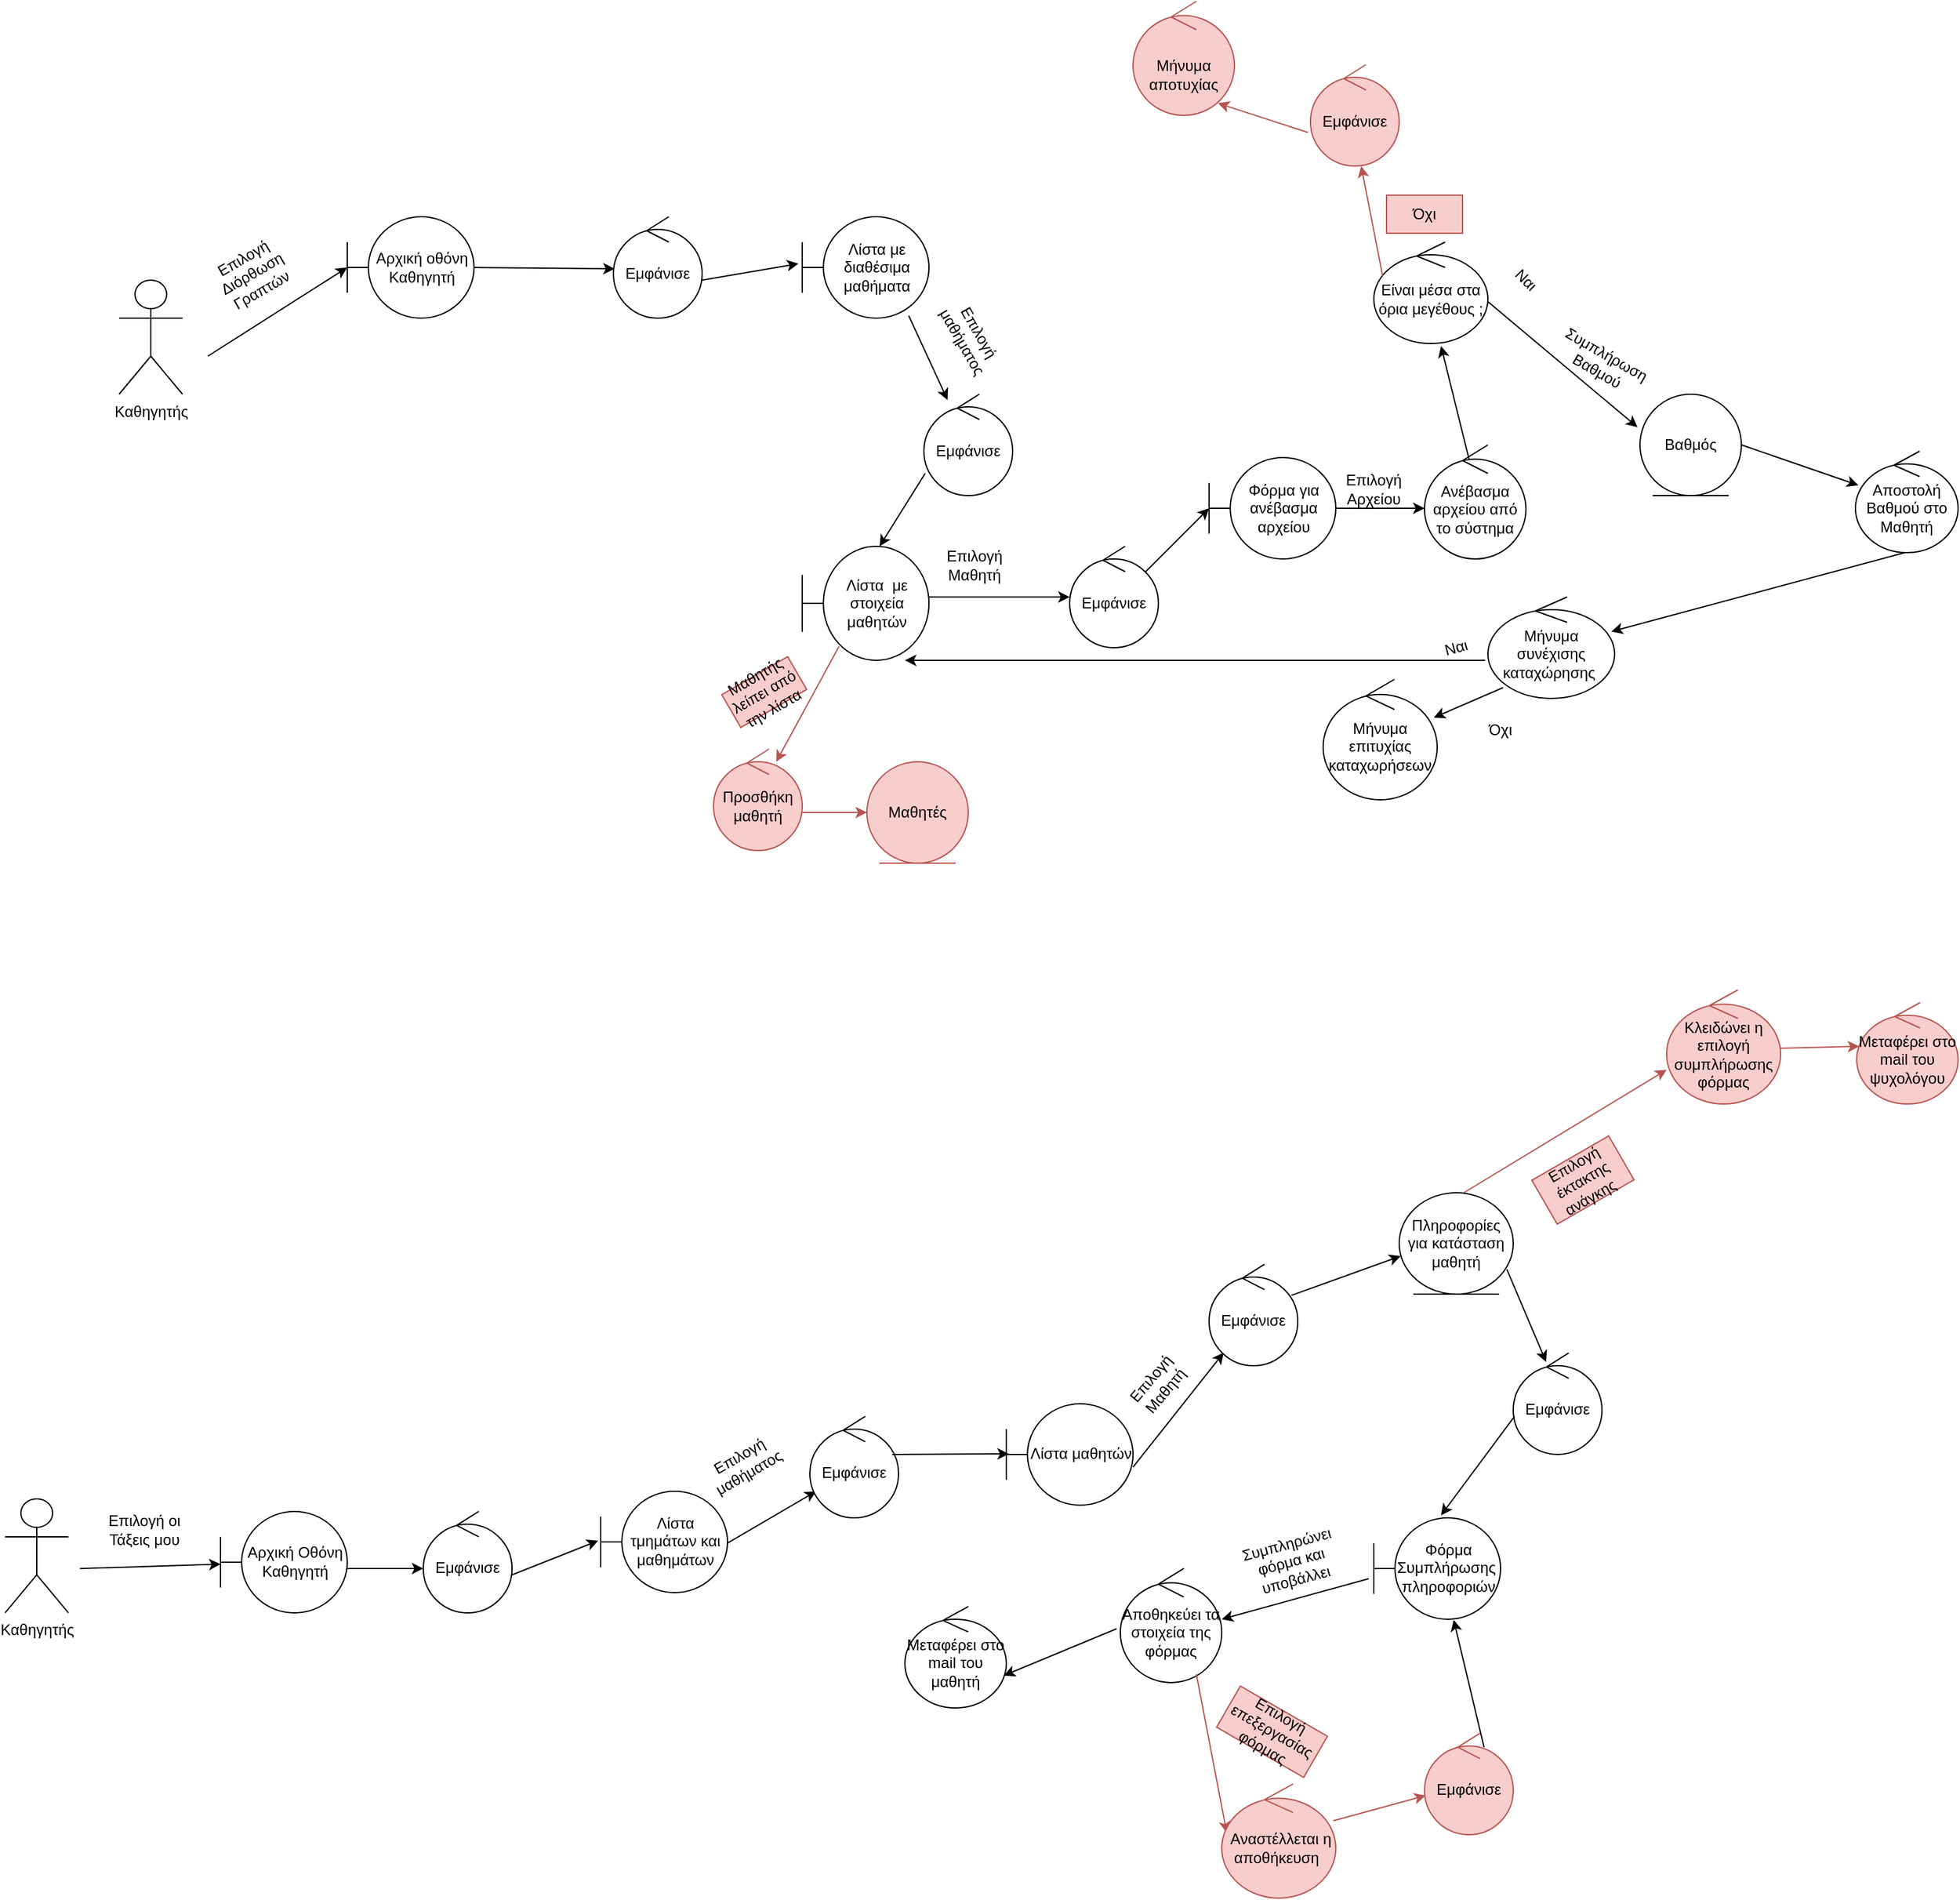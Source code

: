 <mxfile version="21.2.1" type="device">
  <diagram name="Page-1" id="e7e014a7-5840-1c2e-5031-d8a46d1fe8dd">
    <mxGraphModel dx="1306" dy="835" grid="1" gridSize="10" guides="1" tooltips="1" connect="1" arrows="1" fold="1" page="1" pageScale="1" pageWidth="1169" pageHeight="826" background="none" math="0" shadow="0">
      <root>
        <mxCell id="0" />
        <mxCell id="1" parent="0" />
        <mxCell id="00X_18AbCcwF3p0fOqIr-50" value="Καθηγητής" style="shape=umlActor;verticalLabelPosition=bottom;verticalAlign=top;html=1;" vertex="1" parent="1">
          <mxGeometry x="530" y="480" width="50" height="90" as="geometry" />
        </mxCell>
        <mxCell id="00X_18AbCcwF3p0fOqIr-51" value="" style="endArrow=classic;html=1;rounded=0;" edge="1" parent="1">
          <mxGeometry width="50" height="50" relative="1" as="geometry">
            <mxPoint x="600" y="540" as="sourcePoint" />
            <mxPoint x="710" y="470" as="targetPoint" />
          </mxGeometry>
        </mxCell>
        <mxCell id="00X_18AbCcwF3p0fOqIr-53" value="Επιλογή&lt;br&gt;Διόρθωση Γραπτών" style="text;html=1;strokeColor=none;fillColor=none;align=center;verticalAlign=middle;whiteSpace=wrap;rounded=0;rotation=-30;" vertex="1" parent="1">
          <mxGeometry x="600" y="455" width="70" height="40" as="geometry" />
        </mxCell>
        <mxCell id="00X_18AbCcwF3p0fOqIr-60" value="Αρχική οθόνη Καθηγητή" style="shape=umlBoundary;whiteSpace=wrap;html=1;" vertex="1" parent="1">
          <mxGeometry x="710" y="430" width="100" height="80" as="geometry" />
        </mxCell>
        <mxCell id="00X_18AbCcwF3p0fOqIr-62" value="Εμφάνισε" style="ellipse;shape=umlControl;whiteSpace=wrap;html=1;" vertex="1" parent="1">
          <mxGeometry x="920" y="430" width="70" height="80" as="geometry" />
        </mxCell>
        <mxCell id="00X_18AbCcwF3p0fOqIr-63" value="" style="endArrow=classic;html=1;rounded=0;entryX=0.014;entryY=0.513;entryDx=0;entryDy=0;entryPerimeter=0;" edge="1" parent="1" target="00X_18AbCcwF3p0fOqIr-62">
          <mxGeometry width="50" height="50" relative="1" as="geometry">
            <mxPoint x="810" y="470" as="sourcePoint" />
            <mxPoint x="860" y="420" as="targetPoint" />
          </mxGeometry>
        </mxCell>
        <mxCell id="00X_18AbCcwF3p0fOqIr-64" value="Λίστα με διαθέσιμα μαθήματα" style="shape=umlBoundary;whiteSpace=wrap;html=1;" vertex="1" parent="1">
          <mxGeometry x="1069" y="430" width="100" height="80" as="geometry" />
        </mxCell>
        <mxCell id="00X_18AbCcwF3p0fOqIr-65" value="" style="endArrow=classic;html=1;rounded=0;entryX=-0.03;entryY=0.463;entryDx=0;entryDy=0;entryPerimeter=0;" edge="1" parent="1" target="00X_18AbCcwF3p0fOqIr-64">
          <mxGeometry width="50" height="50" relative="1" as="geometry">
            <mxPoint x="990" y="480" as="sourcePoint" />
            <mxPoint x="1040" y="430" as="targetPoint" />
          </mxGeometry>
        </mxCell>
        <mxCell id="00X_18AbCcwF3p0fOqIr-70" value="" style="endArrow=classic;html=1;rounded=0;exitX=0.84;exitY=0.975;exitDx=0;exitDy=0;exitPerimeter=0;" edge="1" parent="1" source="00X_18AbCcwF3p0fOqIr-64" target="00X_18AbCcwF3p0fOqIr-72">
          <mxGeometry width="50" height="50" relative="1" as="geometry">
            <mxPoint x="1180" y="460" as="sourcePoint" />
            <mxPoint x="1229" y="540" as="targetPoint" />
          </mxGeometry>
        </mxCell>
        <mxCell id="00X_18AbCcwF3p0fOqIr-71" value="Επιλογή μαθήματος" style="text;html=1;strokeColor=none;fillColor=none;align=center;verticalAlign=middle;whiteSpace=wrap;rounded=0;rotation=60;" vertex="1" parent="1">
          <mxGeometry x="1169" y="502.5" width="66" height="45" as="geometry" />
        </mxCell>
        <mxCell id="00X_18AbCcwF3p0fOqIr-72" value="Εμφάνισε" style="ellipse;shape=umlControl;whiteSpace=wrap;html=1;" vertex="1" parent="1">
          <mxGeometry x="1165" y="570" width="70" height="80" as="geometry" />
        </mxCell>
        <mxCell id="00X_18AbCcwF3p0fOqIr-73" value="" style="endArrow=classic;html=1;rounded=0;exitX=0.014;exitY=0.781;exitDx=0;exitDy=0;exitPerimeter=0;" edge="1" parent="1" source="00X_18AbCcwF3p0fOqIr-72">
          <mxGeometry width="50" height="50" relative="1" as="geometry">
            <mxPoint x="1080" y="740" as="sourcePoint" />
            <mxPoint x="1130" y="690" as="targetPoint" />
          </mxGeometry>
        </mxCell>
        <mxCell id="00X_18AbCcwF3p0fOqIr-88" style="edgeStyle=orthogonalEdgeStyle;rounded=0;orthogonalLoop=1;jettySize=auto;html=1;" edge="1" parent="1">
          <mxGeometry relative="1" as="geometry">
            <mxPoint x="1280" y="730" as="targetPoint" />
            <mxPoint x="1165" y="730" as="sourcePoint" />
          </mxGeometry>
        </mxCell>
        <mxCell id="00X_18AbCcwF3p0fOqIr-89" value="Επιλογή Μαθητή" style="text;html=1;strokeColor=none;fillColor=none;align=center;verticalAlign=middle;whiteSpace=wrap;rounded=0;" vertex="1" parent="1">
          <mxGeometry x="1175" y="690" width="60" height="30" as="geometry" />
        </mxCell>
        <mxCell id="00X_18AbCcwF3p0fOqIr-90" value="Λίστα&amp;nbsp; με στοιχεία μαθητών" style="shape=umlBoundary;whiteSpace=wrap;html=1;" vertex="1" parent="1">
          <mxGeometry x="1069" y="690" width="100" height="90" as="geometry" />
        </mxCell>
        <mxCell id="00X_18AbCcwF3p0fOqIr-91" value="Εμφάνισε" style="ellipse;shape=umlControl;whiteSpace=wrap;html=1;" vertex="1" parent="1">
          <mxGeometry x="1280" y="690" width="70" height="80" as="geometry" />
        </mxCell>
        <mxCell id="00X_18AbCcwF3p0fOqIr-92" value="" style="endArrow=classic;html=1;rounded=0;" edge="1" parent="1">
          <mxGeometry width="50" height="50" relative="1" as="geometry">
            <mxPoint x="1340" y="710" as="sourcePoint" />
            <mxPoint x="1390" y="660" as="targetPoint" />
          </mxGeometry>
        </mxCell>
        <mxCell id="00X_18AbCcwF3p0fOqIr-93" value="Φόρμα για ανέβασμα αρχείου" style="shape=umlBoundary;whiteSpace=wrap;html=1;" vertex="1" parent="1">
          <mxGeometry x="1390" y="620" width="100" height="80" as="geometry" />
        </mxCell>
        <mxCell id="00X_18AbCcwF3p0fOqIr-95" value="" style="endArrow=classic;html=1;rounded=0;" edge="1" parent="1">
          <mxGeometry width="50" height="50" relative="1" as="geometry">
            <mxPoint x="1490" y="660" as="sourcePoint" />
            <mxPoint x="1560" y="660" as="targetPoint" />
          </mxGeometry>
        </mxCell>
        <mxCell id="00X_18AbCcwF3p0fOqIr-96" value="Επιλογή Αρχείου" style="text;html=1;strokeColor=none;fillColor=none;align=center;verticalAlign=middle;whiteSpace=wrap;rounded=0;" vertex="1" parent="1">
          <mxGeometry x="1490" y="630" width="60" height="30" as="geometry" />
        </mxCell>
        <mxCell id="00X_18AbCcwF3p0fOqIr-97" value="Ανέβασμα αρχείου από το σύστημα" style="ellipse;shape=umlControl;whiteSpace=wrap;html=1;" vertex="1" parent="1">
          <mxGeometry x="1560" y="610" width="80" height="90" as="geometry" />
        </mxCell>
        <mxCell id="00X_18AbCcwF3p0fOqIr-100" value="Συμπλήρωση Βαθμού" style="text;html=1;strokeColor=none;fillColor=none;align=center;verticalAlign=middle;whiteSpace=wrap;rounded=0;rotation=30;" vertex="1" parent="1">
          <mxGeometry x="1670" y="530" width="60" height="30" as="geometry" />
        </mxCell>
        <mxCell id="00X_18AbCcwF3p0fOqIr-101" value="Αποστολή Βαθμού στο Μαθητή" style="ellipse;shape=umlControl;whiteSpace=wrap;html=1;" vertex="1" parent="1">
          <mxGeometry x="1900" y="615" width="81" height="80" as="geometry" />
        </mxCell>
        <mxCell id="00X_18AbCcwF3p0fOqIr-102" value="" style="endArrow=classic;html=1;rounded=0;exitX=0.481;exitY=1;exitDx=0;exitDy=0;exitPerimeter=0;" edge="1" parent="1" source="00X_18AbCcwF3p0fOqIr-101" target="00X_18AbCcwF3p0fOqIr-103">
          <mxGeometry width="50" height="50" relative="1" as="geometry">
            <mxPoint x="1740" y="800" as="sourcePoint" />
            <mxPoint x="1650" y="770" as="targetPoint" />
          </mxGeometry>
        </mxCell>
        <mxCell id="00X_18AbCcwF3p0fOqIr-103" value="Μήνυμα συνέχισης καταχώρησης&amp;nbsp;" style="ellipse;shape=umlControl;whiteSpace=wrap;html=1;" vertex="1" parent="1">
          <mxGeometry x="1610" y="730" width="100" height="80" as="geometry" />
        </mxCell>
        <mxCell id="00X_18AbCcwF3p0fOqIr-104" value="" style="endArrow=classic;html=1;rounded=0;exitX=-0.022;exitY=0.625;exitDx=0;exitDy=0;exitPerimeter=0;entryX=0.81;entryY=1;entryDx=0;entryDy=0;entryPerimeter=0;" edge="1" parent="1" source="00X_18AbCcwF3p0fOqIr-103" target="00X_18AbCcwF3p0fOqIr-90">
          <mxGeometry width="50" height="50" relative="1" as="geometry">
            <mxPoint x="1450" y="890" as="sourcePoint" />
            <mxPoint x="1320" y="860" as="targetPoint" />
            <Array as="points" />
          </mxGeometry>
        </mxCell>
        <mxCell id="00X_18AbCcwF3p0fOqIr-105" value="Ναι&lt;br&gt;" style="text;html=1;strokeColor=none;fillColor=none;align=center;verticalAlign=middle;whiteSpace=wrap;rounded=0;rotation=-15;" vertex="1" parent="1">
          <mxGeometry x="1560" y="760" width="50" height="20" as="geometry" />
        </mxCell>
        <mxCell id="00X_18AbCcwF3p0fOqIr-106" value="Όχι" style="text;html=1;strokeColor=none;fillColor=none;align=center;verticalAlign=middle;whiteSpace=wrap;rounded=0;" vertex="1" parent="1">
          <mxGeometry x="1590" y="820" width="60" height="30" as="geometry" />
        </mxCell>
        <mxCell id="00X_18AbCcwF3p0fOqIr-110" value="" style="endArrow=classic;html=1;rounded=0;exitX=0.12;exitY=0.894;exitDx=0;exitDy=0;exitPerimeter=0;" edge="1" parent="1" source="00X_18AbCcwF3p0fOqIr-103">
          <mxGeometry width="50" height="50" relative="1" as="geometry">
            <mxPoint x="1140" y="830" as="sourcePoint" />
            <mxPoint x="1567.315" y="825.135" as="targetPoint" />
          </mxGeometry>
        </mxCell>
        <mxCell id="00X_18AbCcwF3p0fOqIr-115" value="" style="endArrow=classic;html=1;rounded=0;entryX=-0.025;entryY=0.325;entryDx=0;entryDy=0;entryPerimeter=0;exitX=1;exitY=0.588;exitDx=0;exitDy=0;exitPerimeter=0;" edge="1" parent="1" source="00X_18AbCcwF3p0fOqIr-120" target="00X_18AbCcwF3p0fOqIr-116">
          <mxGeometry width="50" height="50" relative="1" as="geometry">
            <mxPoint x="1610" y="620" as="sourcePoint" />
            <mxPoint x="1620" y="520" as="targetPoint" />
          </mxGeometry>
        </mxCell>
        <mxCell id="00X_18AbCcwF3p0fOqIr-116" value="Βαθμός" style="ellipse;shape=umlEntity;whiteSpace=wrap;html=1;" vertex="1" parent="1">
          <mxGeometry x="1730" y="570" width="80" height="80" as="geometry" />
        </mxCell>
        <mxCell id="00X_18AbCcwF3p0fOqIr-117" value="" style="endArrow=classic;html=1;rounded=0;exitX=1;exitY=0.5;exitDx=0;exitDy=0;" edge="1" parent="1" source="00X_18AbCcwF3p0fOqIr-116" target="00X_18AbCcwF3p0fOqIr-101">
          <mxGeometry width="50" height="50" relative="1" as="geometry">
            <mxPoint x="1660" y="490" as="sourcePoint" />
            <mxPoint x="1710" y="440" as="targetPoint" />
          </mxGeometry>
        </mxCell>
        <mxCell id="00X_18AbCcwF3p0fOqIr-119" value="Μήνυμα επιτυχίας καταχωρήσεων" style="ellipse;shape=umlControl;whiteSpace=wrap;html=1;" vertex="1" parent="1">
          <mxGeometry x="1480" y="795" width="90" height="95" as="geometry" />
        </mxCell>
        <mxCell id="00X_18AbCcwF3p0fOqIr-120" value="Είναι μέσα στα όρια μεγέθους ;" style="ellipse;shape=umlControl;whiteSpace=wrap;html=1;" vertex="1" parent="1">
          <mxGeometry x="1520" y="450" width="90" height="80" as="geometry" />
        </mxCell>
        <mxCell id="00X_18AbCcwF3p0fOqIr-121" value="" style="endArrow=classic;html=1;rounded=0;exitX=0.438;exitY=0.122;exitDx=0;exitDy=0;exitPerimeter=0;entryX=0.589;entryY=1.025;entryDx=0;entryDy=0;entryPerimeter=0;" edge="1" parent="1" source="00X_18AbCcwF3p0fOqIr-97" target="00X_18AbCcwF3p0fOqIr-120">
          <mxGeometry width="50" height="50" relative="1" as="geometry">
            <mxPoint x="1540" y="610" as="sourcePoint" />
            <mxPoint x="1590" y="560" as="targetPoint" />
          </mxGeometry>
        </mxCell>
        <mxCell id="00X_18AbCcwF3p0fOqIr-123" value="Ναι" style="text;html=1;strokeColor=none;fillColor=none;align=center;verticalAlign=middle;whiteSpace=wrap;rounded=0;rotation=45;" vertex="1" parent="1">
          <mxGeometry x="1610" y="465" width="60" height="30" as="geometry" />
        </mxCell>
        <mxCell id="00X_18AbCcwF3p0fOqIr-125" value="" style="endArrow=classic;html=1;rounded=0;exitX=0.078;exitY=0.338;exitDx=0;exitDy=0;exitPerimeter=0;fillColor=#f8cecc;strokeColor=#b85450;" edge="1" parent="1" source="00X_18AbCcwF3p0fOqIr-120">
          <mxGeometry width="50" height="50" relative="1" as="geometry">
            <mxPoint x="1330" y="660" as="sourcePoint" />
            <mxPoint x="1510" y="390" as="targetPoint" />
          </mxGeometry>
        </mxCell>
        <mxCell id="00X_18AbCcwF3p0fOqIr-126" value="&lt;br&gt;Μήνυμα αποτυχίας" style="ellipse;shape=umlControl;whiteSpace=wrap;html=1;fillColor=#f8cecc;strokeColor=#b85450;" vertex="1" parent="1">
          <mxGeometry x="1330" y="260" width="80" height="90" as="geometry" />
        </mxCell>
        <mxCell id="00X_18AbCcwF3p0fOqIr-127" value="Όχι" style="text;html=1;strokeColor=#b85450;fillColor=#f8cecc;align=center;verticalAlign=middle;whiteSpace=wrap;rounded=0;" vertex="1" parent="1">
          <mxGeometry x="1530" y="413" width="60" height="30" as="geometry" />
        </mxCell>
        <mxCell id="00X_18AbCcwF3p0fOqIr-128" value="Εμφάνισε" style="ellipse;shape=umlControl;whiteSpace=wrap;html=1;fillColor=#f8cecc;strokeColor=#b85450;" vertex="1" parent="1">
          <mxGeometry x="1470" y="310" width="70" height="80" as="geometry" />
        </mxCell>
        <mxCell id="00X_18AbCcwF3p0fOqIr-129" value="" style="endArrow=classic;html=1;rounded=0;exitX=-0.029;exitY=0.669;exitDx=0;exitDy=0;exitPerimeter=0;entryX=0.838;entryY=0.894;entryDx=0;entryDy=0;entryPerimeter=0;fillColor=#f8cecc;strokeColor=#b85450;" edge="1" parent="1" source="00X_18AbCcwF3p0fOqIr-128" target="00X_18AbCcwF3p0fOqIr-126">
          <mxGeometry width="50" height="50" relative="1" as="geometry">
            <mxPoint x="1330" y="660" as="sourcePoint" />
            <mxPoint x="1380" y="610" as="targetPoint" />
          </mxGeometry>
        </mxCell>
        <mxCell id="00X_18AbCcwF3p0fOqIr-130" value="" style="endArrow=classic;html=1;rounded=0;fillColor=#f8cecc;strokeColor=#b85450;exitX=0.29;exitY=0.878;exitDx=0;exitDy=0;exitPerimeter=0;" edge="1" parent="1" source="00X_18AbCcwF3p0fOqIr-90">
          <mxGeometry width="50" height="50" relative="1" as="geometry">
            <mxPoint x="1019" y="900" as="sourcePoint" />
            <mxPoint x="1048.464" y="860" as="targetPoint" />
          </mxGeometry>
        </mxCell>
        <mxCell id="00X_18AbCcwF3p0fOqIr-131" value="Προσθήκη μαθητή" style="ellipse;shape=umlControl;whiteSpace=wrap;html=1;fillColor=#f8cecc;strokeColor=#b85450;" vertex="1" parent="1">
          <mxGeometry x="999" y="850" width="70" height="80" as="geometry" />
        </mxCell>
        <mxCell id="00X_18AbCcwF3p0fOqIr-133" value="Μαθητής λείπει από την λίστα" style="text;html=1;strokeColor=#b85450;fillColor=#f8cecc;align=center;verticalAlign=middle;whiteSpace=wrap;rounded=0;rotation=-30;" vertex="1" parent="1">
          <mxGeometry x="1009" y="790" width="60" height="30" as="geometry" />
        </mxCell>
        <mxCell id="00X_18AbCcwF3p0fOqIr-134" value="" style="endArrow=classic;html=1;rounded=0;fillColor=#f8cecc;strokeColor=#b85450;" edge="1" parent="1" target="00X_18AbCcwF3p0fOqIr-135">
          <mxGeometry width="50" height="50" relative="1" as="geometry">
            <mxPoint x="1069" y="900" as="sourcePoint" />
            <mxPoint x="1120" y="900" as="targetPoint" />
          </mxGeometry>
        </mxCell>
        <mxCell id="00X_18AbCcwF3p0fOqIr-135" value="Μαθητές" style="ellipse;shape=umlEntity;whiteSpace=wrap;html=1;fillColor=#f8cecc;strokeColor=#b85450;" vertex="1" parent="1">
          <mxGeometry x="1120" y="860" width="80" height="80" as="geometry" />
        </mxCell>
        <mxCell id="00X_18AbCcwF3p0fOqIr-192" value="Καθηγητής" style="shape=umlActor;verticalLabelPosition=bottom;verticalAlign=top;html=1;" vertex="1" parent="1">
          <mxGeometry x="440" y="1441.48" width="50" height="90" as="geometry" />
        </mxCell>
        <mxCell id="00X_18AbCcwF3p0fOqIr-193" value="Επιλογή οι Τάξεις μου" style="text;html=1;strokeColor=none;fillColor=none;align=center;verticalAlign=middle;whiteSpace=wrap;rounded=0;" vertex="1" parent="1">
          <mxGeometry x="520" y="1451.48" width="60" height="30" as="geometry" />
        </mxCell>
        <mxCell id="00X_18AbCcwF3p0fOqIr-194" value="" style="endArrow=classic;html=1;rounded=0;" edge="1" parent="1">
          <mxGeometry width="50" height="50" relative="1" as="geometry">
            <mxPoint x="690" y="1496.48" as="sourcePoint" />
            <mxPoint x="770" y="1496.48" as="targetPoint" />
          </mxGeometry>
        </mxCell>
        <mxCell id="00X_18AbCcwF3p0fOqIr-195" value="Εμφάνισε" style="ellipse;shape=umlControl;whiteSpace=wrap;html=1;" vertex="1" parent="1">
          <mxGeometry x="770" y="1451.48" width="70" height="80" as="geometry" />
        </mxCell>
        <mxCell id="00X_18AbCcwF3p0fOqIr-196" value="Λίστα τμημάτων και μαθημάτων" style="shape=umlBoundary;whiteSpace=wrap;html=1;" vertex="1" parent="1">
          <mxGeometry x="910" y="1435.48" width="100" height="80" as="geometry" />
        </mxCell>
        <mxCell id="00X_18AbCcwF3p0fOqIr-197" value="" style="endArrow=classic;html=1;rounded=0;entryX=-0.02;entryY=0.488;entryDx=0;entryDy=0;entryPerimeter=0;" edge="1" parent="1" target="00X_18AbCcwF3p0fOqIr-196">
          <mxGeometry width="50" height="50" relative="1" as="geometry">
            <mxPoint x="840" y="1501.48" as="sourcePoint" />
            <mxPoint x="890" y="1451.48" as="targetPoint" />
          </mxGeometry>
        </mxCell>
        <mxCell id="00X_18AbCcwF3p0fOqIr-198" value="" style="endArrow=classic;html=1;rounded=0;entryX=0;entryY=0.488;entryDx=0;entryDy=0;entryPerimeter=0;" edge="1" parent="1">
          <mxGeometry width="50" height="50" relative="1" as="geometry">
            <mxPoint x="1010" y="1476.48" as="sourcePoint" />
            <mxPoint x="1080" y="1435.52" as="targetPoint" />
          </mxGeometry>
        </mxCell>
        <mxCell id="00X_18AbCcwF3p0fOqIr-199" value="" style="endArrow=classic;html=1;rounded=0;" edge="1" parent="1" target="00X_18AbCcwF3p0fOqIr-200">
          <mxGeometry width="50" height="50" relative="1" as="geometry">
            <mxPoint x="499" y="1496.48" as="sourcePoint" />
            <mxPoint x="590" y="1496.48" as="targetPoint" />
          </mxGeometry>
        </mxCell>
        <mxCell id="00X_18AbCcwF3p0fOqIr-200" value="Αρχική Οθόνη Καθηγητή" style="shape=umlBoundary;whiteSpace=wrap;html=1;" vertex="1" parent="1">
          <mxGeometry x="610" y="1451.48" width="100" height="80" as="geometry" />
        </mxCell>
        <mxCell id="00X_18AbCcwF3p0fOqIr-201" value="Εμφάνισε" style="ellipse;shape=umlControl;whiteSpace=wrap;html=1;" vertex="1" parent="1">
          <mxGeometry x="1075" y="1376.48" width="70" height="80" as="geometry" />
        </mxCell>
        <mxCell id="00X_18AbCcwF3p0fOqIr-202" value="Επιλογή μαθήματος" style="text;html=1;strokeColor=none;fillColor=none;align=center;verticalAlign=middle;whiteSpace=wrap;rounded=0;rotation=-30;" vertex="1" parent="1">
          <mxGeometry x="990" y="1391.48" width="66" height="45" as="geometry" />
        </mxCell>
        <mxCell id="00X_18AbCcwF3p0fOqIr-203" value="Λίστα μαθητών" style="shape=umlBoundary;whiteSpace=wrap;html=1;" vertex="1" parent="1">
          <mxGeometry x="1230" y="1366.48" width="100" height="80" as="geometry" />
        </mxCell>
        <mxCell id="00X_18AbCcwF3p0fOqIr-204" value="" style="endArrow=classic;html=1;rounded=0;entryX=0.02;entryY=0.494;entryDx=0;entryDy=0;entryPerimeter=0;" edge="1" parent="1" target="00X_18AbCcwF3p0fOqIr-203">
          <mxGeometry width="50" height="50" relative="1" as="geometry">
            <mxPoint x="1140" y="1406.48" as="sourcePoint" />
            <mxPoint x="1190" y="1356.48" as="targetPoint" />
          </mxGeometry>
        </mxCell>
        <mxCell id="00X_18AbCcwF3p0fOqIr-205" value="" style="endArrow=classic;html=1;rounded=0;" edge="1" parent="1" target="00X_18AbCcwF3p0fOqIr-207">
          <mxGeometry width="50" height="50" relative="1" as="geometry">
            <mxPoint x="1330" y="1416.48" as="sourcePoint" />
            <mxPoint x="1400" y="1336.48" as="targetPoint" />
          </mxGeometry>
        </mxCell>
        <mxCell id="00X_18AbCcwF3p0fOqIr-206" value="Επιλογή Μαθητή" style="text;html=1;strokeColor=none;fillColor=none;align=center;verticalAlign=middle;whiteSpace=wrap;rounded=0;rotation=-50;" vertex="1" parent="1">
          <mxGeometry x="1320" y="1336.48" width="60" height="30" as="geometry" />
        </mxCell>
        <mxCell id="00X_18AbCcwF3p0fOqIr-207" value="Εμφάνισε" style="ellipse;shape=umlControl;whiteSpace=wrap;html=1;" vertex="1" parent="1">
          <mxGeometry x="1390" y="1256.48" width="70" height="80" as="geometry" />
        </mxCell>
        <mxCell id="00X_18AbCcwF3p0fOqIr-208" value="Πληροφορίες για κατάσταση μαθητή" style="ellipse;shape=umlEntity;whiteSpace=wrap;html=1;" vertex="1" parent="1">
          <mxGeometry x="1540" y="1200" width="90" height="80" as="geometry" />
        </mxCell>
        <mxCell id="00X_18AbCcwF3p0fOqIr-209" value="" style="endArrow=classic;html=1;rounded=0;exitX=0.929;exitY=0.306;exitDx=0;exitDy=0;exitPerimeter=0;entryX=0.013;entryY=0.669;entryDx=0;entryDy=0;entryPerimeter=0;" edge="1" parent="1" source="00X_18AbCcwF3p0fOqIr-207">
          <mxGeometry width="50" height="50" relative="1" as="geometry">
            <mxPoint x="1010" y="1116.48" as="sourcePoint" />
            <mxPoint x="1541.17" y="1250" as="targetPoint" />
          </mxGeometry>
        </mxCell>
        <mxCell id="00X_18AbCcwF3p0fOqIr-210" value="Εμφάνισε" style="ellipse;shape=umlControl;whiteSpace=wrap;html=1;" vertex="1" parent="1">
          <mxGeometry x="1630" y="1326.48" width="70" height="80" as="geometry" />
        </mxCell>
        <mxCell id="00X_18AbCcwF3p0fOqIr-211" value="" style="endArrow=classic;html=1;rounded=0;exitX=0.944;exitY=0.8;exitDx=0;exitDy=0;exitPerimeter=0;entryX=0.371;entryY=0.088;entryDx=0;entryDy=0;entryPerimeter=0;" edge="1" parent="1" target="00X_18AbCcwF3p0fOqIr-210">
          <mxGeometry width="50" height="50" relative="1" as="geometry">
            <mxPoint x="1624.96" y="1260.48" as="sourcePoint" />
            <mxPoint x="1680" y="1271.48" as="targetPoint" />
          </mxGeometry>
        </mxCell>
        <mxCell id="00X_18AbCcwF3p0fOqIr-212" value="Φόρμα Συμπλήρωσης&amp;nbsp;&lt;br&gt;πληροφοριών" style="shape=umlBoundary;whiteSpace=wrap;html=1;" vertex="1" parent="1">
          <mxGeometry x="1520" y="1456.48" width="100" height="80" as="geometry" />
        </mxCell>
        <mxCell id="00X_18AbCcwF3p0fOqIr-213" value="" style="endArrow=classic;html=1;rounded=0;exitX=0.014;exitY=0.625;exitDx=0;exitDy=0;exitPerimeter=0;entryX=0.53;entryY=-0.025;entryDx=0;entryDy=0;entryPerimeter=0;" edge="1" parent="1" source="00X_18AbCcwF3p0fOqIr-210" target="00X_18AbCcwF3p0fOqIr-212">
          <mxGeometry width="50" height="50" relative="1" as="geometry">
            <mxPoint x="1510" y="1426.48" as="sourcePoint" />
            <mxPoint x="1560" y="1376.48" as="targetPoint" />
          </mxGeometry>
        </mxCell>
        <mxCell id="00X_18AbCcwF3p0fOqIr-214" value="" style="endArrow=classic;html=1;rounded=0;exitX=-0.04;exitY=0.6;exitDx=0;exitDy=0;exitPerimeter=0;" edge="1" parent="1" source="00X_18AbCcwF3p0fOqIr-212">
          <mxGeometry width="50" height="50" relative="1" as="geometry">
            <mxPoint x="1060" y="1266.48" as="sourcePoint" />
            <mxPoint x="1400" y="1536.48" as="targetPoint" />
          </mxGeometry>
        </mxCell>
        <mxCell id="00X_18AbCcwF3p0fOqIr-215" value="Συμπληρώνει φόρμα και υποβάλλει" style="text;html=1;strokeColor=none;fillColor=none;align=center;verticalAlign=middle;whiteSpace=wrap;rounded=0;rotation=-15;" vertex="1" parent="1">
          <mxGeometry x="1420" y="1473.98" width="70" height="35" as="geometry" />
        </mxCell>
        <mxCell id="00X_18AbCcwF3p0fOqIr-216" value="Μεταφέρει στο mail του μαθητή" style="ellipse;shape=umlControl;whiteSpace=wrap;html=1;" vertex="1" parent="1">
          <mxGeometry x="1150" y="1526.48" width="80" height="80" as="geometry" />
        </mxCell>
        <mxCell id="00X_18AbCcwF3p0fOqIr-217" value="Αποθηκεύει τα στοιχεία της φόρμας" style="ellipse;shape=umlControl;whiteSpace=wrap;html=1;" vertex="1" parent="1">
          <mxGeometry x="1320" y="1496.48" width="80" height="90" as="geometry" />
        </mxCell>
        <mxCell id="00X_18AbCcwF3p0fOqIr-218" value="" style="endArrow=classic;html=1;rounded=0;exitX=-0.037;exitY=0.528;exitDx=0;exitDy=0;exitPerimeter=0;entryX=0.975;entryY=0.681;entryDx=0;entryDy=0;entryPerimeter=0;" edge="1" parent="1" source="00X_18AbCcwF3p0fOqIr-217" target="00X_18AbCcwF3p0fOqIr-216">
          <mxGeometry width="50" height="50" relative="1" as="geometry">
            <mxPoint x="1170" y="1636.48" as="sourcePoint" />
            <mxPoint x="1220" y="1586.48" as="targetPoint" />
          </mxGeometry>
        </mxCell>
        <mxCell id="00X_18AbCcwF3p0fOqIr-219" value="" style="endArrow=classic;html=1;rounded=0;fillColor=#f8cecc;strokeColor=#b85450;entryX=0;entryY=0.7;entryDx=0;entryDy=0;entryPerimeter=0;" edge="1" parent="1" target="00X_18AbCcwF3p0fOqIr-222">
          <mxGeometry width="50" height="50" relative="1" as="geometry">
            <mxPoint x="1591" y="1200" as="sourcePoint" />
            <mxPoint x="1633" y="1138" as="targetPoint" />
          </mxGeometry>
        </mxCell>
        <mxCell id="00X_18AbCcwF3p0fOqIr-220" value="Επιλογή έκτακτης ανάγκης&amp;nbsp;" style="text;html=1;strokeColor=#b85450;fillColor=#f8cecc;align=center;verticalAlign=middle;whiteSpace=wrap;rounded=0;rotation=-30;" vertex="1" parent="1">
          <mxGeometry x="1650" y="1170" width="70" height="40" as="geometry" />
        </mxCell>
        <mxCell id="00X_18AbCcwF3p0fOqIr-221" value="Μεταφέρει στο mail του ψυχολόγου" style="ellipse;shape=umlControl;whiteSpace=wrap;html=1;fillColor=#f8cecc;strokeColor=#b85450;" vertex="1" parent="1">
          <mxGeometry x="1901" y="1050" width="80" height="80" as="geometry" />
        </mxCell>
        <mxCell id="00X_18AbCcwF3p0fOqIr-222" value="Κλειδώνει η επιλογή συμπλήρωσης φόρμας" style="ellipse;shape=umlControl;whiteSpace=wrap;html=1;fillColor=#f8cecc;strokeColor=#b85450;" vertex="1" parent="1">
          <mxGeometry x="1751" y="1040" width="90" height="90" as="geometry" />
        </mxCell>
        <mxCell id="00X_18AbCcwF3p0fOqIr-223" value="" style="endArrow=classic;html=1;rounded=0;entryX=0.025;entryY=0.431;entryDx=0;entryDy=0;entryPerimeter=0;fillColor=#f8cecc;strokeColor=#b85450;" edge="1" parent="1" target="00X_18AbCcwF3p0fOqIr-221">
          <mxGeometry width="50" height="50" relative="1" as="geometry">
            <mxPoint x="1841" y="1086" as="sourcePoint" />
            <mxPoint x="1881" y="1086" as="targetPoint" />
          </mxGeometry>
        </mxCell>
        <mxCell id="00X_18AbCcwF3p0fOqIr-224" value="" style="endArrow=classic;html=1;rounded=0;exitX=0.75;exitY=0.928;exitDx=0;exitDy=0;exitPerimeter=0;entryX=0.044;entryY=0.428;entryDx=0;entryDy=0;entryPerimeter=0;fillColor=#f8cecc;strokeColor=#b85450;" edge="1" parent="1" source="00X_18AbCcwF3p0fOqIr-217" target="00X_18AbCcwF3p0fOqIr-226">
          <mxGeometry width="50" height="50" relative="1" as="geometry">
            <mxPoint x="1400" y="1666.48" as="sourcePoint" />
            <mxPoint x="1500" y="1636.48" as="targetPoint" />
          </mxGeometry>
        </mxCell>
        <mxCell id="00X_18AbCcwF3p0fOqIr-225" value="Επιλογή επεξεργασίας φόρμας" style="text;html=1;strokeColor=#b85450;fillColor=#f8cecc;align=center;verticalAlign=middle;whiteSpace=wrap;rounded=0;rotation=30;" vertex="1" parent="1">
          <mxGeometry x="1400" y="1606.48" width="79.33" height="37.5" as="geometry" />
        </mxCell>
        <mxCell id="00X_18AbCcwF3p0fOqIr-226" value="&amp;nbsp;Αναστέλλεται η αποθήκευση&amp;nbsp;" style="ellipse;shape=umlControl;whiteSpace=wrap;html=1;fillColor=#f8cecc;strokeColor=#b85450;" vertex="1" parent="1">
          <mxGeometry x="1400" y="1666.48" width="90" height="90" as="geometry" />
        </mxCell>
        <mxCell id="00X_18AbCcwF3p0fOqIr-227" value="" style="endArrow=classic;html=1;rounded=0;entryX=0.63;entryY=1.006;entryDx=0;entryDy=0;entryPerimeter=0;exitX=0.671;exitY=0.138;exitDx=0;exitDy=0;exitPerimeter=0;" edge="1" parent="1" source="00X_18AbCcwF3p0fOqIr-229" target="00X_18AbCcwF3p0fOqIr-212">
          <mxGeometry width="50" height="50" relative="1" as="geometry">
            <mxPoint x="1560" y="1611.48" as="sourcePoint" />
            <mxPoint x="1610" y="1561.48" as="targetPoint" />
          </mxGeometry>
        </mxCell>
        <mxCell id="00X_18AbCcwF3p0fOqIr-228" value="" style="endArrow=classic;html=1;rounded=0;fillColor=#f8cecc;strokeColor=#b85450;exitX=0.978;exitY=0.322;exitDx=0;exitDy=0;exitPerimeter=0;" edge="1" parent="1" source="00X_18AbCcwF3p0fOqIr-226" target="00X_18AbCcwF3p0fOqIr-229">
          <mxGeometry width="50" height="50" relative="1" as="geometry">
            <mxPoint x="1470" y="1676.48" as="sourcePoint" />
            <mxPoint x="1520" y="1626.48" as="targetPoint" />
          </mxGeometry>
        </mxCell>
        <mxCell id="00X_18AbCcwF3p0fOqIr-229" value="Εμφάνισε" style="ellipse;shape=umlControl;whiteSpace=wrap;html=1;fillColor=#f8cecc;strokeColor=#b85450;" vertex="1" parent="1">
          <mxGeometry x="1560" y="1626.48" width="70" height="80" as="geometry" />
        </mxCell>
      </root>
    </mxGraphModel>
  </diagram>
</mxfile>
